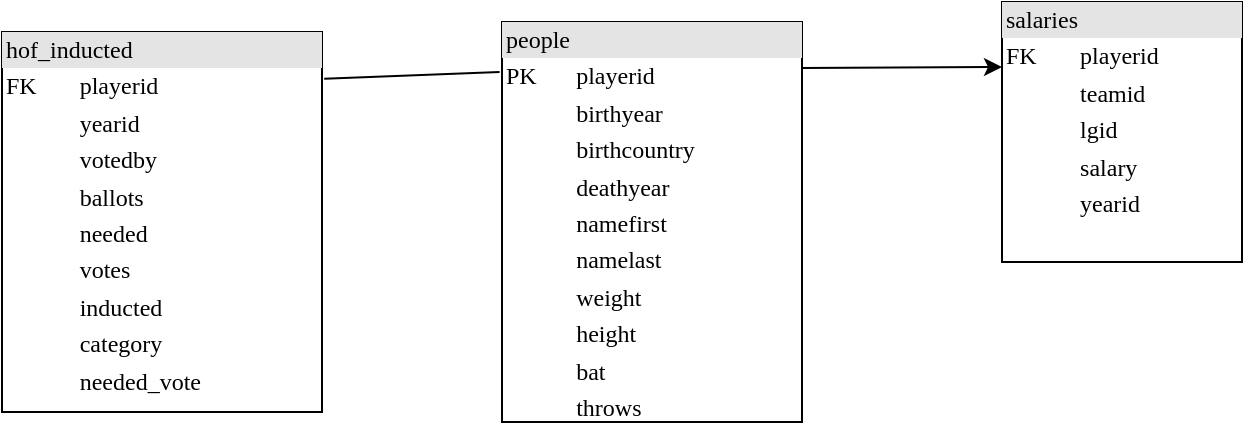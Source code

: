<mxfile version="12.6.1" type="device"><diagram name="Page-1" id="2ca16b54-16f6-2749-3443-fa8db7711227"><mxGraphModel dx="1038" dy="548" grid="1" gridSize="10" guides="1" tooltips="1" connect="1" arrows="1" fold="1" page="1" pageScale="1" pageWidth="1100" pageHeight="850" background="#ffffff" math="0" shadow="0"><root><mxCell id="0"/><mxCell id="1" parent="0"/><mxCell id="2ed32ef02a7f4228-3" value="&lt;div style=&quot;box-sizing: border-box ; width: 100% ; background: #e4e4e4 ; padding: 2px&quot;&gt;people&lt;/div&gt;&lt;table style=&quot;width: 100% ; font-size: 1em&quot; cellpadding=&quot;2&quot; cellspacing=&quot;0&quot;&gt;&lt;tbody&gt;&lt;tr&gt;&lt;td&gt;PK&lt;/td&gt;&lt;td&gt;playerid&lt;/td&gt;&lt;/tr&gt;&lt;tr&gt;&lt;td&gt;&lt;br&gt;&lt;/td&gt;&lt;td&gt;birthyear&lt;/td&gt;&lt;/tr&gt;&lt;tr&gt;&lt;td&gt;&lt;br&gt;&lt;/td&gt;&lt;td&gt;birthcountry&lt;/td&gt;&lt;/tr&gt;&lt;tr&gt;&lt;td&gt;&lt;br&gt;&lt;/td&gt;&lt;td&gt;deathyear&lt;/td&gt;&lt;/tr&gt;&lt;tr&gt;&lt;td&gt;&lt;br&gt;&lt;/td&gt;&lt;td&gt;namefirst&lt;br&gt;&lt;/td&gt;&lt;/tr&gt;&lt;tr&gt;&lt;td&gt;&lt;br&gt;&lt;/td&gt;&lt;td&gt;namelast&lt;/td&gt;&lt;/tr&gt;&lt;tr&gt;&lt;td&gt;&lt;br&gt;&lt;/td&gt;&lt;td&gt;weight&lt;/td&gt;&lt;/tr&gt;&lt;tr&gt;&lt;td&gt;&lt;br&gt;&lt;/td&gt;&lt;td&gt;height&lt;/td&gt;&lt;/tr&gt;&lt;tr&gt;&lt;td&gt;&lt;br&gt;&lt;/td&gt;&lt;td&gt;bat&lt;/td&gt;&lt;/tr&gt;&lt;tr&gt;&lt;td&gt;&lt;br&gt;&lt;/td&gt;&lt;td&gt;throws&lt;/td&gt;&lt;/tr&gt;&lt;/tbody&gt;&lt;/table&gt;" style="verticalAlign=top;align=left;overflow=fill;html=1;rounded=0;shadow=0;comic=0;labelBackgroundColor=none;strokeWidth=1;fontFamily=Verdana;fontSize=12" parent="1" vertex="1"><mxGeometry x="520" y="290" width="150" height="200" as="geometry"/></mxCell><mxCell id="2ed32ef02a7f4228-8" value="&lt;div style=&quot;box-sizing: border-box ; width: 100% ; background: #e4e4e4 ; padding: 2px&quot;&gt;hof_inducted&lt;/div&gt;&lt;table style=&quot;width: 100% ; font-size: 1em&quot; cellpadding=&quot;2&quot; cellspacing=&quot;0&quot;&gt;&lt;tbody&gt;&lt;tr&gt;&lt;td&gt;FK&lt;br&gt;&lt;/td&gt;&lt;td&gt;playerid&lt;br&gt;&lt;/td&gt;&lt;/tr&gt;&lt;tr&gt;&lt;td&gt;&lt;br&gt;&lt;/td&gt;&lt;td&gt;yearid&lt;/td&gt;&lt;/tr&gt;&lt;tr&gt;&lt;td&gt;&amp;nbsp;&amp;nbsp;&lt;/td&gt;&lt;td&gt;votedby&lt;/td&gt;&lt;/tr&gt;&lt;tr&gt;&lt;td&gt;&amp;nbsp;&lt;/td&gt;&lt;td&gt;ballots&lt;/td&gt;&lt;/tr&gt;&lt;tr&gt;&lt;td&gt;&amp;nbsp;&lt;/td&gt;&lt;td&gt;needed&lt;/td&gt;&lt;/tr&gt;&lt;tr&gt;&lt;td&gt;&amp;nbsp;&lt;/td&gt;&lt;td&gt;votes&lt;/td&gt;&lt;/tr&gt;&lt;tr&gt;&lt;td&gt;&amp;nbsp;&lt;/td&gt;&lt;td&gt;inducted&lt;/td&gt;&lt;/tr&gt;&lt;tr&gt;&lt;td&gt;&amp;nbsp;&lt;/td&gt;&lt;td&gt;category&lt;/td&gt;&lt;/tr&gt;&lt;tr&gt;&lt;td&gt;&lt;/td&gt;&lt;td&gt;needed_vote&lt;/td&gt;&lt;/tr&gt;&lt;/tbody&gt;&lt;/table&gt;" style="verticalAlign=top;align=left;overflow=fill;html=1;rounded=0;shadow=0;comic=0;labelBackgroundColor=none;strokeWidth=1;fontFamily=Verdana;fontSize=12" parent="1" vertex="1"><mxGeometry x="270" y="295" width="160" height="190" as="geometry"/></mxCell><mxCell id="2ed32ef02a7f4228-10" value="&lt;div style=&quot;box-sizing: border-box ; width: 100% ; background: #e4e4e4 ; padding: 2px&quot;&gt;salaries&lt;/div&gt;&lt;table style=&quot;width: 100% ; font-size: 1em&quot; cellpadding=&quot;2&quot; cellspacing=&quot;0&quot;&gt;&lt;tbody&gt;&lt;tr&gt;&lt;td&gt;FK&lt;/td&gt;&lt;td&gt;playerid&lt;br&gt;&lt;/td&gt;&lt;/tr&gt;&lt;tr&gt;&lt;td&gt;&lt;br&gt;&lt;/td&gt;&lt;td&gt;teamid&lt;/td&gt;&lt;/tr&gt;&lt;tr&gt;&lt;td&gt;&lt;/td&gt;&lt;td&gt;lgid&lt;/td&gt;&lt;/tr&gt;&lt;tr&gt;&lt;td&gt;&amp;nbsp;&lt;/td&gt;&lt;td&gt;salary&lt;/td&gt;&lt;/tr&gt;&lt;tr&gt;&lt;td&gt;&lt;/td&gt;&lt;td&gt;yearid&lt;/td&gt;&lt;/tr&gt;&lt;/tbody&gt;&lt;/table&gt;" style="verticalAlign=top;align=left;overflow=fill;html=1;rounded=0;shadow=0;comic=0;labelBackgroundColor=none;strokeWidth=1;fontFamily=Verdana;fontSize=12" parent="1" vertex="1"><mxGeometry x="770" y="280" width="120" height="130" as="geometry"/></mxCell><mxCell id="kDw4k1xFugSFTe2RUDKW-6" value="" style="endArrow=none;html=1;entryX=-0.008;entryY=0.125;entryDx=0;entryDy=0;entryPerimeter=0;exitX=1.007;exitY=0.123;exitDx=0;exitDy=0;exitPerimeter=0;" edge="1" parent="1" source="2ed32ef02a7f4228-8" target="2ed32ef02a7f4228-3"><mxGeometry width="50" height="50" relative="1" as="geometry"><mxPoint x="260" y="570" as="sourcePoint"/><mxPoint x="310" y="520" as="targetPoint"/></mxGeometry></mxCell><mxCell id="kDw4k1xFugSFTe2RUDKW-7" value="" style="endArrow=classic;html=1;entryX=0;entryY=0.25;entryDx=0;entryDy=0;" edge="1" parent="1" target="2ed32ef02a7f4228-10"><mxGeometry width="50" height="50" relative="1" as="geometry"><mxPoint x="670" y="313" as="sourcePoint"/><mxPoint x="320" y="510" as="targetPoint"/></mxGeometry></mxCell></root></mxGraphModel></diagram></mxfile>